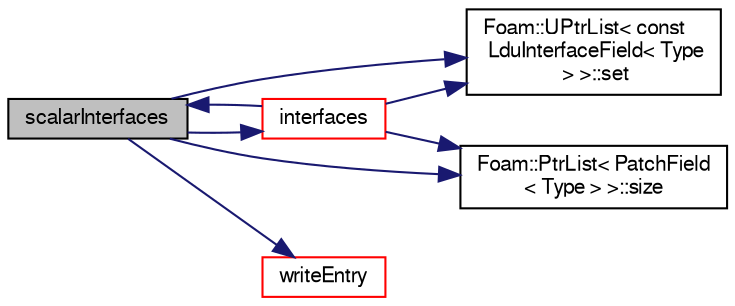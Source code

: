 digraph "scalarInterfaces"
{
  bgcolor="transparent";
  edge [fontname="FreeSans",fontsize="10",labelfontname="FreeSans",labelfontsize="10"];
  node [fontname="FreeSans",fontsize="10",shape=record];
  rankdir="LR";
  Node821 [label="scalarInterfaces",height=0.2,width=0.4,color="black", fillcolor="grey75", style="filled", fontcolor="black"];
  Node821 -> Node822 [color="midnightblue",fontsize="10",style="solid",fontname="FreeSans"];
  Node822 [label="interfaces",height=0.2,width=0.4,color="red",URL="$a26514.html#a6c015f4f39c9d97026d8e07936069bab",tooltip="Return a list of pointers for each patch field with only those. "];
  Node822 -> Node821 [color="midnightblue",fontsize="10",style="solid",fontname="FreeSans"];
  Node822 -> Node868 [color="midnightblue",fontsize="10",style="solid",fontname="FreeSans"];
  Node868 [label="Foam::UPtrList\< const\l LduInterfaceField\< Type\l \> \>::set",height=0.2,width=0.4,color="black",URL="$a25990.html#a2d4fe99e7a41d6359b3c1946995622a0",tooltip="Is element set. "];
  Node822 -> Node869 [color="midnightblue",fontsize="10",style="solid",fontname="FreeSans"];
  Node869 [label="Foam::PtrList\< PatchField\l\< Type \> \>::size",height=0.2,width=0.4,color="black",URL="$a25914.html#a47b3bf30da1eb3ab8076b5fbe00e0494",tooltip="Return the number of elements in the PtrList. "];
  Node821 -> Node868 [color="midnightblue",fontsize="10",style="solid",fontname="FreeSans"];
  Node821 -> Node869 [color="midnightblue",fontsize="10",style="solid",fontname="FreeSans"];
  Node821 -> Node870 [color="midnightblue",fontsize="10",style="solid",fontname="FreeSans"];
  Node870 [label="writeEntry",height=0.2,width=0.4,color="red",URL="$a26514.html#a7c03447f7f0471351fe57a41b62c8686",tooltip="Write boundary field as dictionary entry. "];
}
